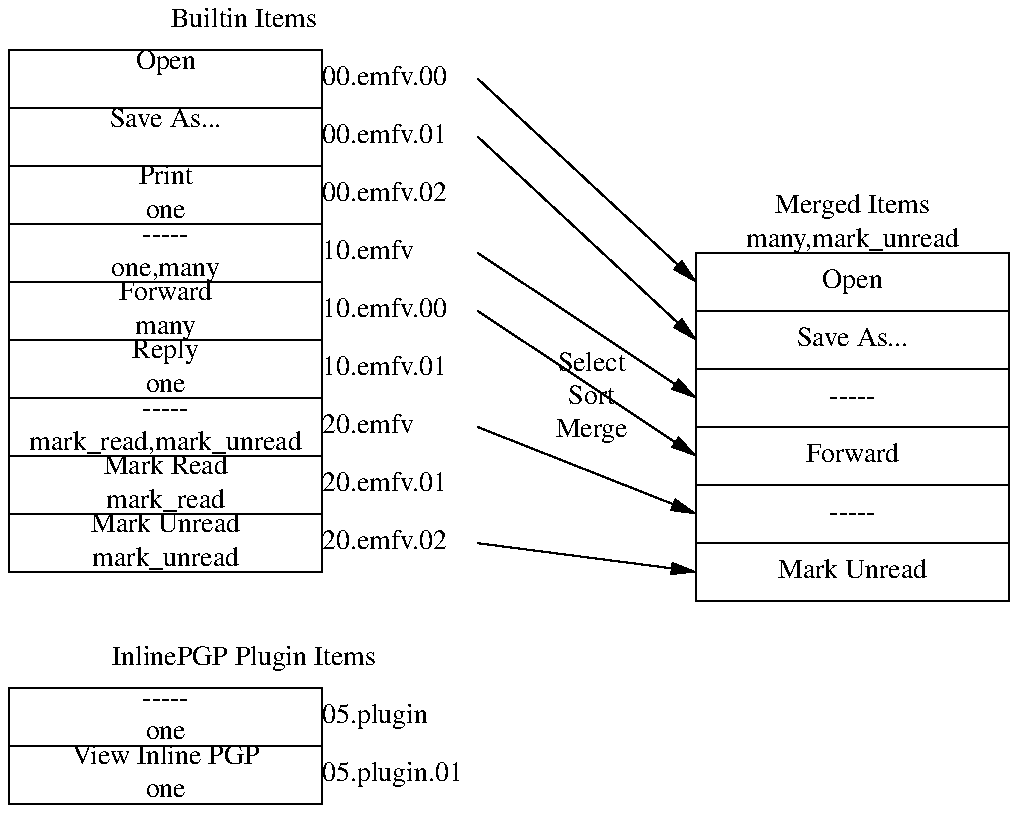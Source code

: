 
.PS 5
space=0.7
itemht=space/3 ; itemwid = space*1.8
down

define item {
	[ right ; box $1 $2
	itemwid=space*1.5
	box invis $3 ljust with .c at last box.e ]
}

Menus: [
Mail: [
	boxht = itemht; boxwid = itemwid
	box invis "Builtin Items"

	Open: item("Open", "", "00.emfv.00")
	Save: item("Save As...", "", "00.emfv.01")
	Print: item("Print", "one", "00.emfv.02")
	ForwardBar: item("-----", "one,many", "10.emfv")
	Forward: item("Forward", "many", "10.emfv.00")
	Reply: item("Reply", "one", "10.emfv.01")
	MarkBar: item("-----", "mark_read,mark_unread", "20.emfv")
	Markread: item("Mark Read", "mark_read", "20.emfv.01")
	Markunread: item("Mark Unread", "mark_unread", "20.emfv.02")
]
Plugin: [
	boxht = itemht; boxwid = itemwid
	box invis "InlinePGP Plugin Items"

	ViewInlineBar: item("-----", "one", "05.plugin")
	ViewInline: item("View Inline PGP", "one", "05.plugin.01")
] at Mail + (0,-space*2.5)
]

Merged: [
	boxht = itemht; boxwid = itemwid
	box invis "Merged Items" "many,mark_unread"
	Open: box "Open"
	Save: box "Save As..."
	ForwardBar: box "-----"
	Forward: box "Forward"
	MarkBar: box "-----"
	Markunread: box "Mark Unread"
] at Menus + (space*3.5, 0)

box invis "Select" "Sort" "Merge"  at Menus + (space*2,0)

line -> from Menus.Mail.Open.e to Merged.Open.w
line -> from Menus.Mail.Save.e to Merged.Save.w
line -> from Menus.Mail.ForwardBar.e to Merged.ForwardBar.w
line -> from Menus.Mail.Forward.e to Merged.Forward.w
line -> from Menus.Mail.MarkBar.e to Merged.MarkBar.w
line -> from Menus.Mail.Markunread.e to Merged.Markunread.w

.PE

